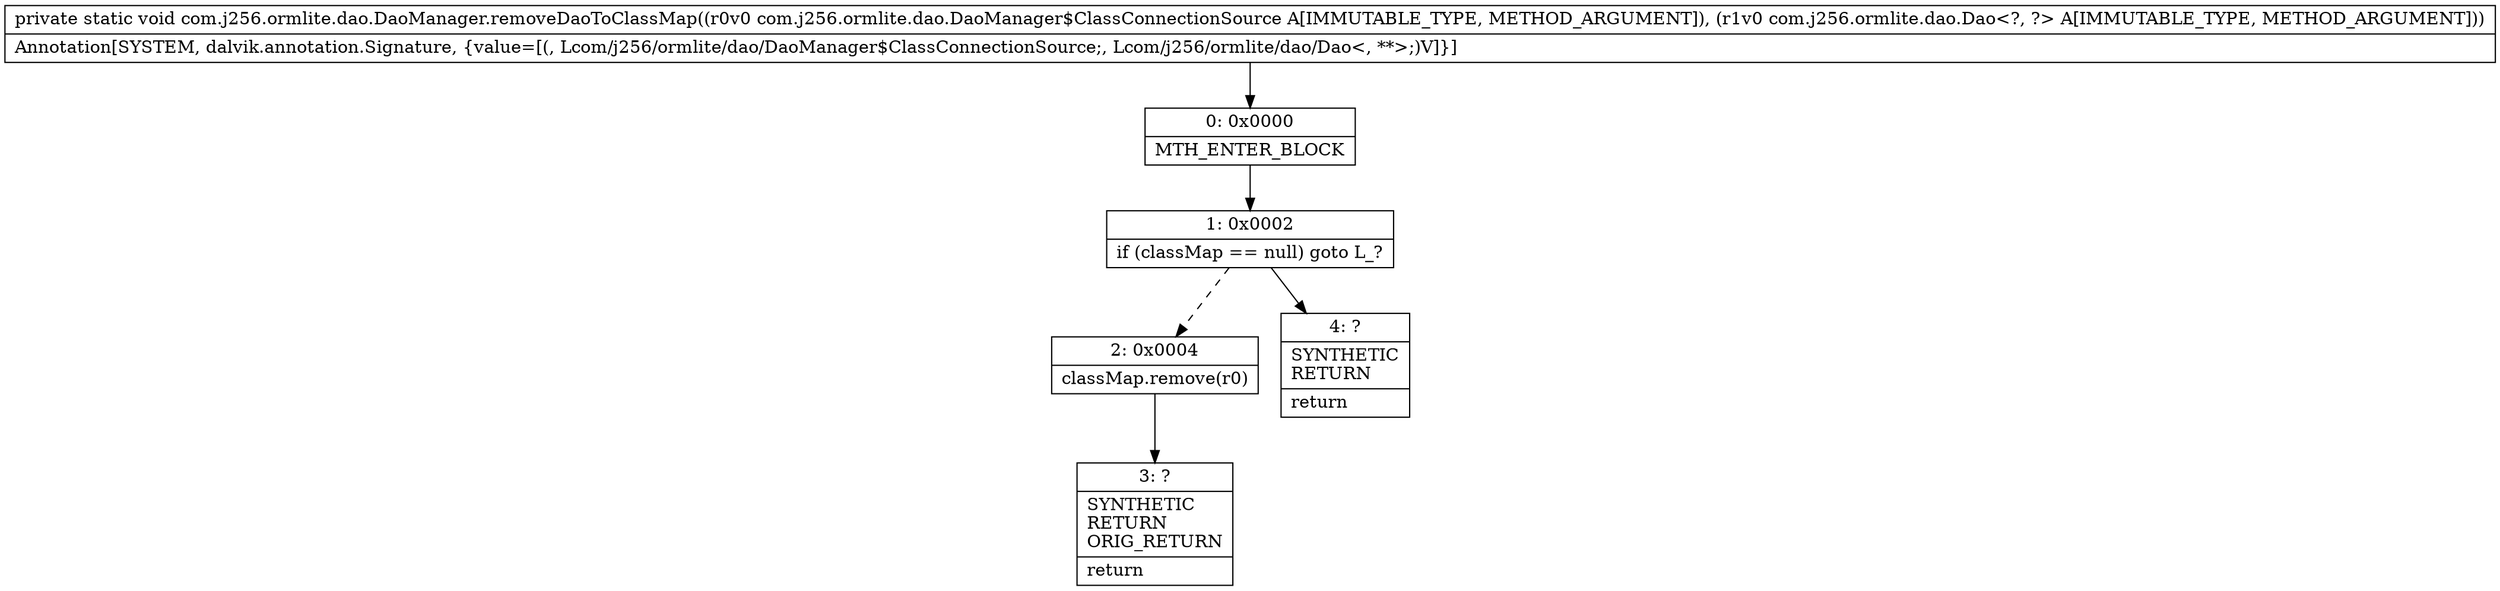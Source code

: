 digraph "CFG forcom.j256.ormlite.dao.DaoManager.removeDaoToClassMap(Lcom\/j256\/ormlite\/dao\/DaoManager$ClassConnectionSource;Lcom\/j256\/ormlite\/dao\/Dao;)V" {
Node_0 [shape=record,label="{0\:\ 0x0000|MTH_ENTER_BLOCK\l}"];
Node_1 [shape=record,label="{1\:\ 0x0002|if (classMap == null) goto L_?\l}"];
Node_2 [shape=record,label="{2\:\ 0x0004|classMap.remove(r0)\l}"];
Node_3 [shape=record,label="{3\:\ ?|SYNTHETIC\lRETURN\lORIG_RETURN\l|return\l}"];
Node_4 [shape=record,label="{4\:\ ?|SYNTHETIC\lRETURN\l|return\l}"];
MethodNode[shape=record,label="{private static void com.j256.ormlite.dao.DaoManager.removeDaoToClassMap((r0v0 com.j256.ormlite.dao.DaoManager$ClassConnectionSource A[IMMUTABLE_TYPE, METHOD_ARGUMENT]), (r1v0 com.j256.ormlite.dao.Dao\<?, ?\> A[IMMUTABLE_TYPE, METHOD_ARGUMENT]))  | Annotation[SYSTEM, dalvik.annotation.Signature, \{value=[(, Lcom\/j256\/ormlite\/dao\/DaoManager$ClassConnectionSource;, Lcom\/j256\/ormlite\/dao\/Dao\<, **\>;)V]\}]\l}"];
MethodNode -> Node_0;
Node_0 -> Node_1;
Node_1 -> Node_2[style=dashed];
Node_1 -> Node_4;
Node_2 -> Node_3;
}

